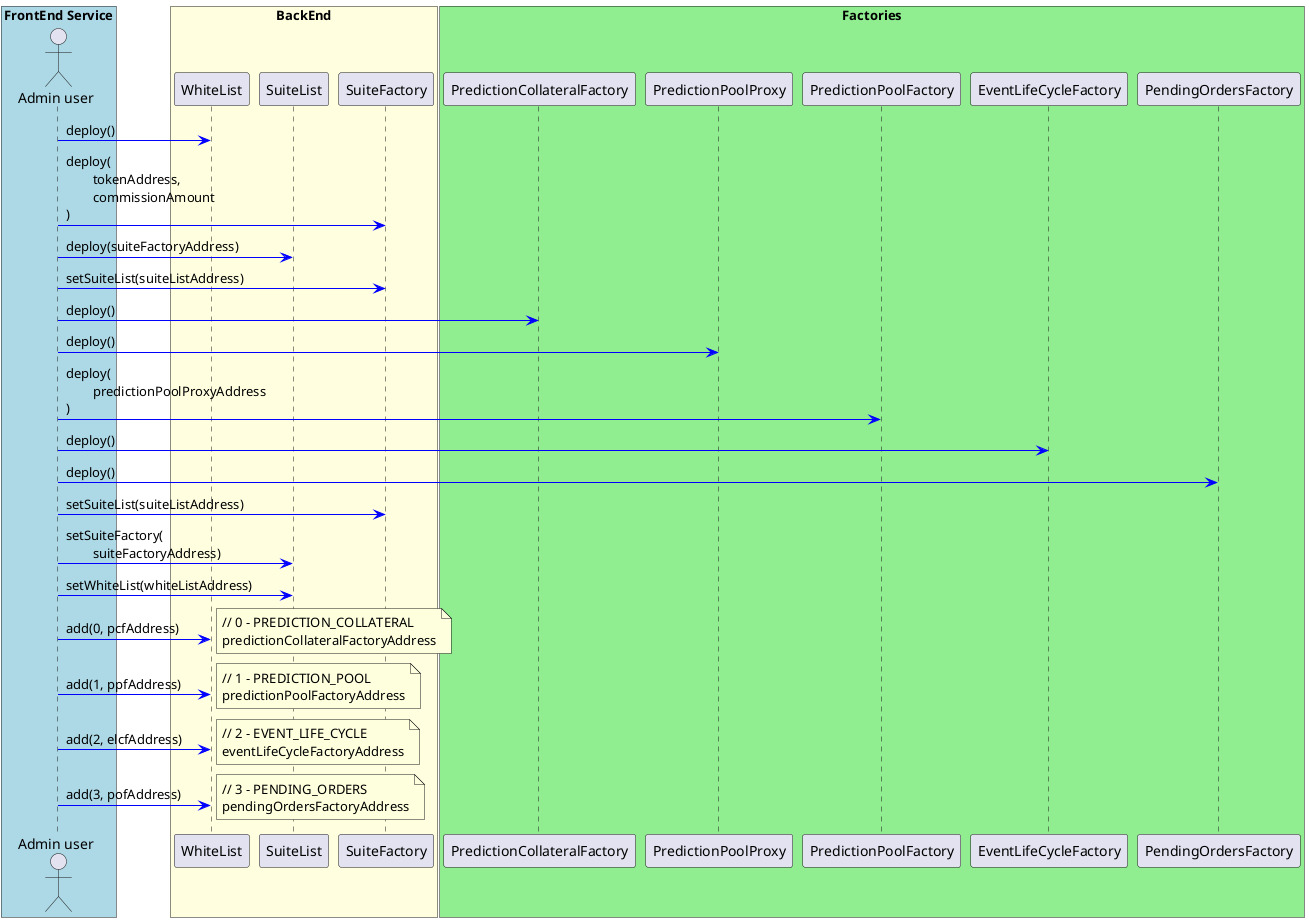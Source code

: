 @startuml

box "FrontEnd Service" #LightBlue
actor "Admin user" as governance
end box

box "BackEnd" #LightYellow
participant WhiteList as wl
participant "SuiteList" as sl
participant "SuiteFactory" as sf
end box

box "Factories" #LightGreen
participant "PredictionCollateralFactory" as pcf
participant "PredictionPoolProxy" as ppp
participant "PredictionPoolFactory" as ppf
participant "EventLifeCycleFactory" as elcf
participant "PendingOrdersFactory" as pof
end box

governance -[#blue]> wl: deploy()
governance -[#blue]> sf: deploy(\n\ttokenAddress,\n\tcommissionAmount\n)
governance -[#blue]> sl: deploy(suiteFactoryAddress)
governance -[#blue]> sf: setSuiteList(suiteListAddress)
governance -[#blue]> pcf: deploy()
governance -[#blue]> ppp: deploy()
governance -[#blue]> ppf: deploy(\n\tpredictionPoolProxyAddress\n)
governance -[#blue]> elcf: deploy()
governance -[#blue]> pof: deploy()

governance -[#blue]> sf: setSuiteList(suiteListAddress)
governance -[#blue]> sl: setSuiteFactory(\n\tsuiteFactoryAddress)
governance -[#blue]> sl: setWhiteList(whiteListAddress)

governance -[#blue]> wl: add(0, pcfAddress)
note right
// 0 - PREDICTION_COLLATERAL
predictionCollateralFactoryAddress
end note
governance -[#blue]> wl: add(1, ppfAddress)
note right
// 1 - PREDICTION_POOL
predictionPoolFactoryAddress
end note
governance -[#blue]> wl: add(2, elcfAddress)
note right
// 2 - EVENT_LIFE_CYCLE
eventLifeCycleFactoryAddress
end note
governance -[#blue]> wl: add(3, pofAddress)
note right
// 3 - PENDING_ORDERS
pendingOrdersFactoryAddress
end note

@enduml
